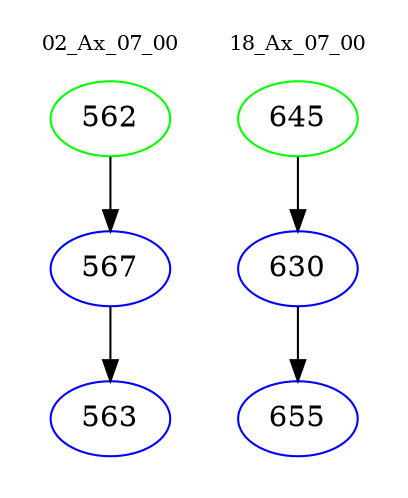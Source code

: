 digraph{
subgraph cluster_0 {
color = white
label = "02_Ax_07_00";
fontsize=10;
T0_562 [label="562", color="green"]
T0_562 -> T0_567 [color="black"]
T0_567 [label="567", color="blue"]
T0_567 -> T0_563 [color="black"]
T0_563 [label="563", color="blue"]
}
subgraph cluster_1 {
color = white
label = "18_Ax_07_00";
fontsize=10;
T1_645 [label="645", color="green"]
T1_645 -> T1_630 [color="black"]
T1_630 [label="630", color="blue"]
T1_630 -> T1_655 [color="black"]
T1_655 [label="655", color="blue"]
}
}

